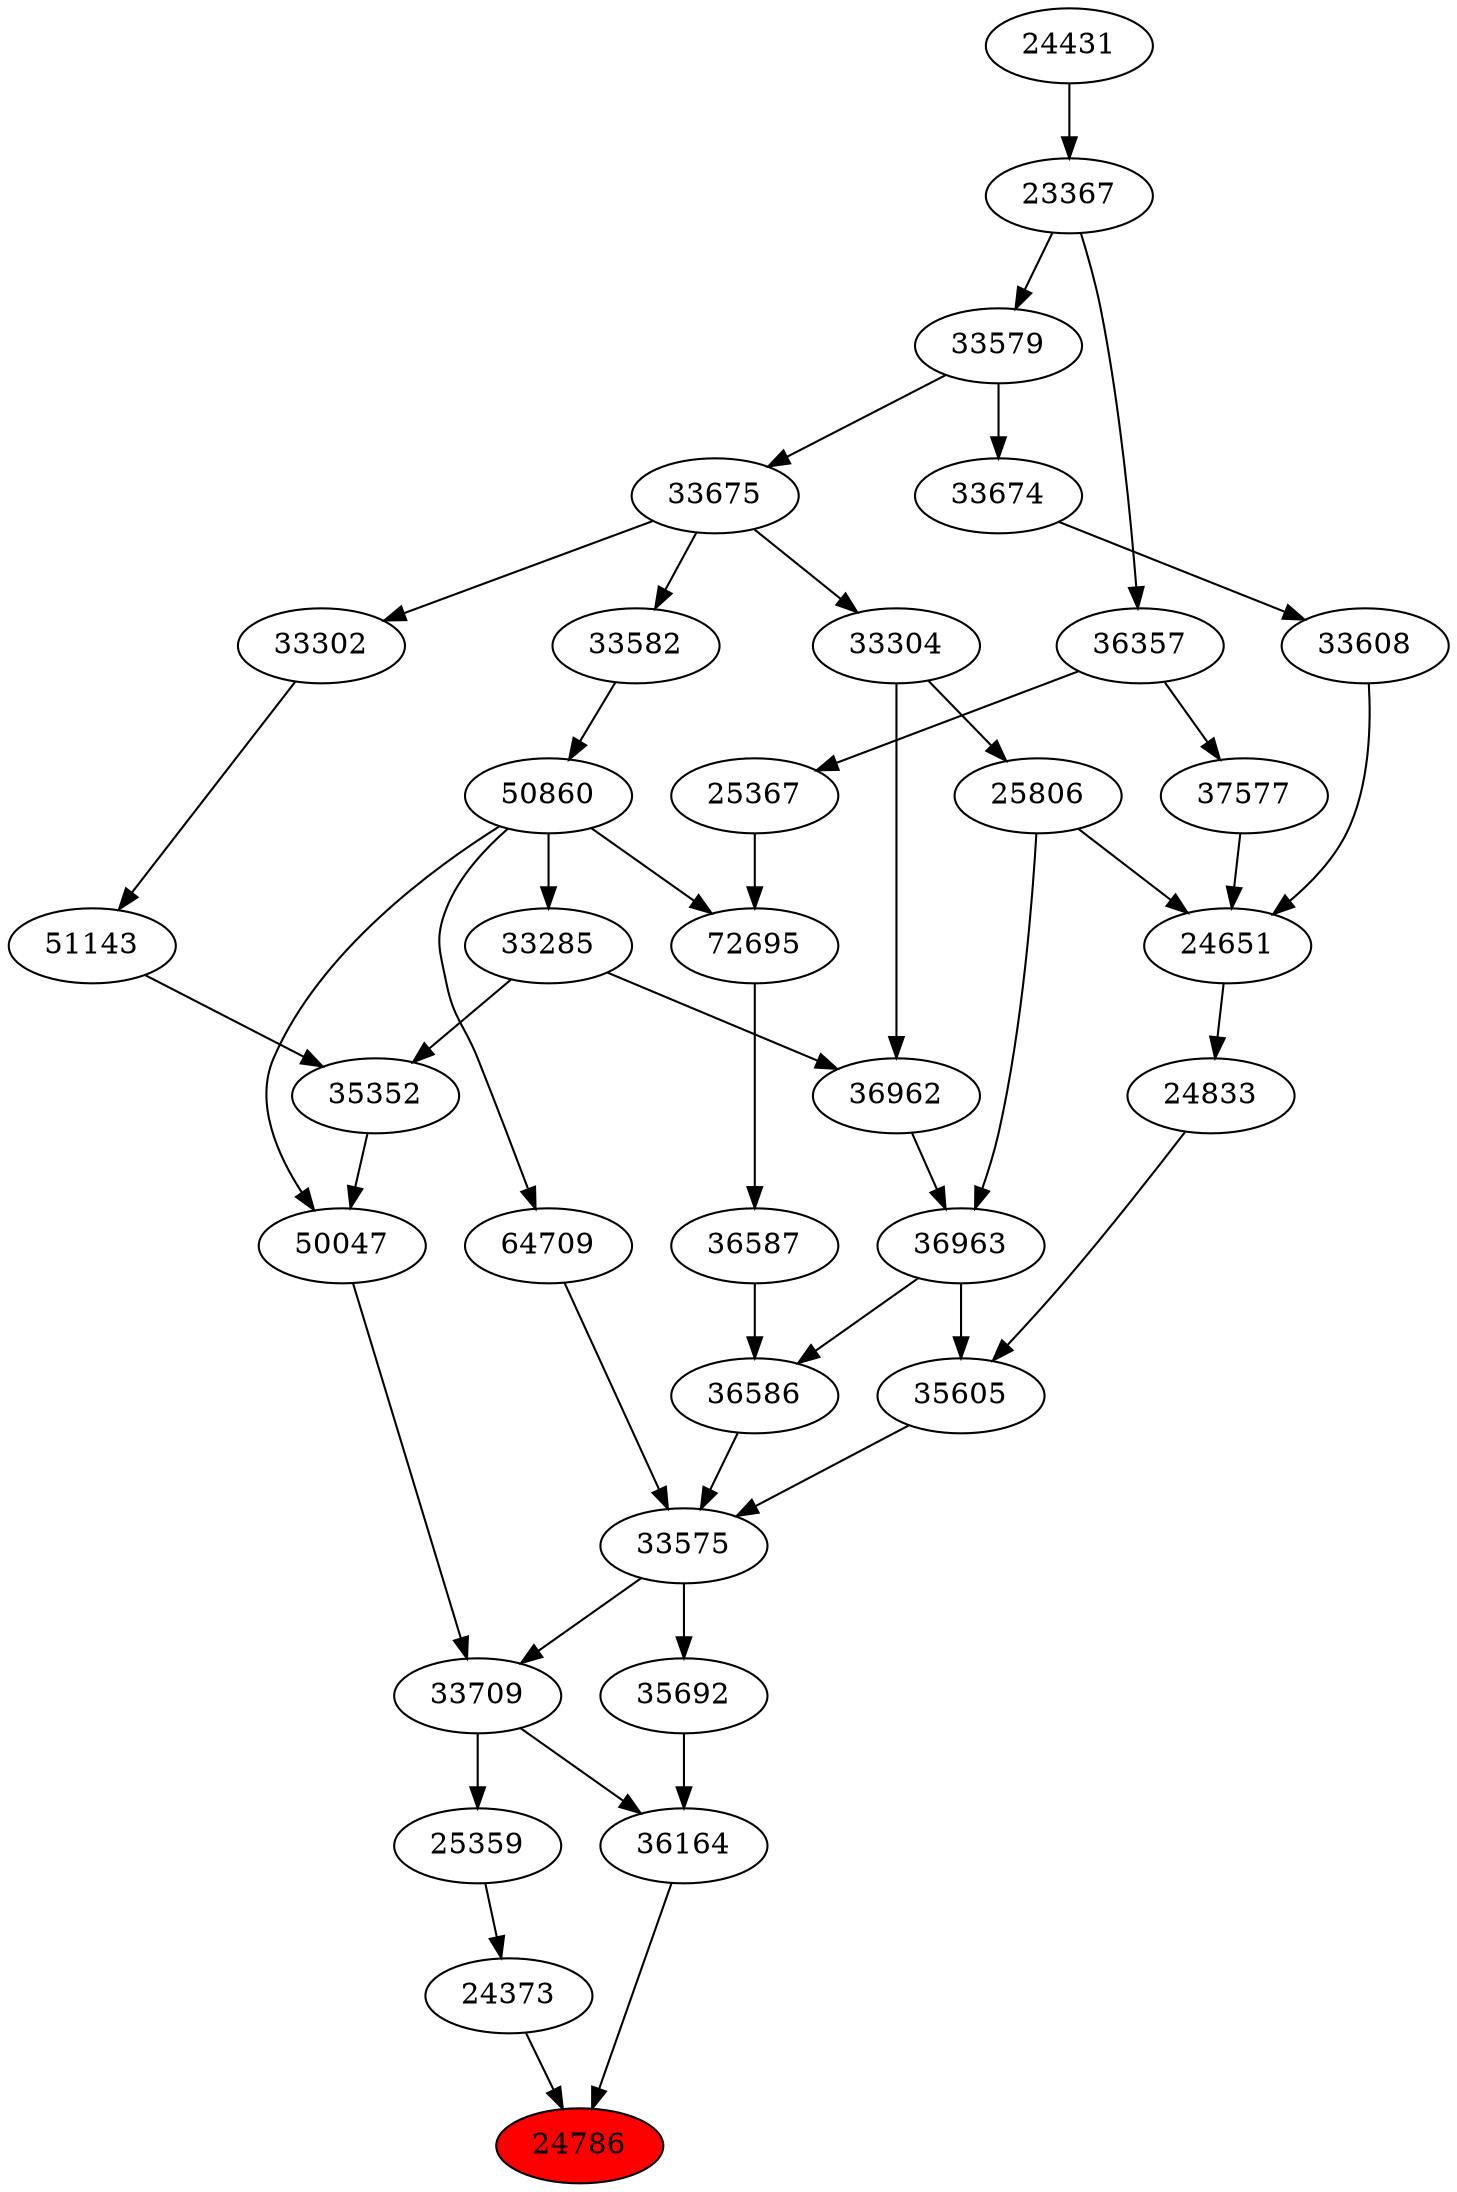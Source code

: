 strict digraph{ 
24786 [label="24786" fillcolor=red style=filled]
24373 -> 24786
36164 -> 24786
24373 [label="24373"]
25359 -> 24373
36164 [label="36164"]
35692 -> 36164
33709 -> 36164
25359 [label="25359"]
33709 -> 25359
35692 [label="35692"]
33575 -> 35692
33709 [label="33709"]
50047 -> 33709
33575 -> 33709
33575 [label="33575"]
36586 -> 33575
35605 -> 33575
64709 -> 33575
50047 [label="50047"]
35352 -> 50047
50860 -> 50047
36586 [label="36586"]
36587 -> 36586
36963 -> 36586
35605 [label="35605"]
24833 -> 35605
36963 -> 35605
64709 [label="64709"]
50860 -> 64709
35352 [label="35352"]
33285 -> 35352
51143 -> 35352
50860 [label="50860"]
33582 -> 50860
36587 [label="36587"]
72695 -> 36587
36963 [label="36963"]
36962 -> 36963
25806 -> 36963
24833 [label="24833"]
24651 -> 24833
33285 [label="33285"]
50860 -> 33285
51143 [label="51143"]
33302 -> 51143
33582 [label="33582"]
33675 -> 33582
72695 [label="72695"]
50860 -> 72695
25367 -> 72695
36962 [label="36962"]
33285 -> 36962
33304 -> 36962
25806 [label="25806"]
33304 -> 25806
24651 [label="24651"]
25806 -> 24651
33608 -> 24651
37577 -> 24651
33302 [label="33302"]
33675 -> 33302
33675 [label="33675"]
33579 -> 33675
25367 [label="25367"]
36357 -> 25367
33304 [label="33304"]
33675 -> 33304
33608 [label="33608"]
33674 -> 33608
37577 [label="37577"]
36357 -> 37577
33579 [label="33579"]
23367 -> 33579
36357 [label="36357"]
23367 -> 36357
33674 [label="33674"]
33579 -> 33674
23367 [label="23367"]
24431 -> 23367
24431 [label="24431"]
}
